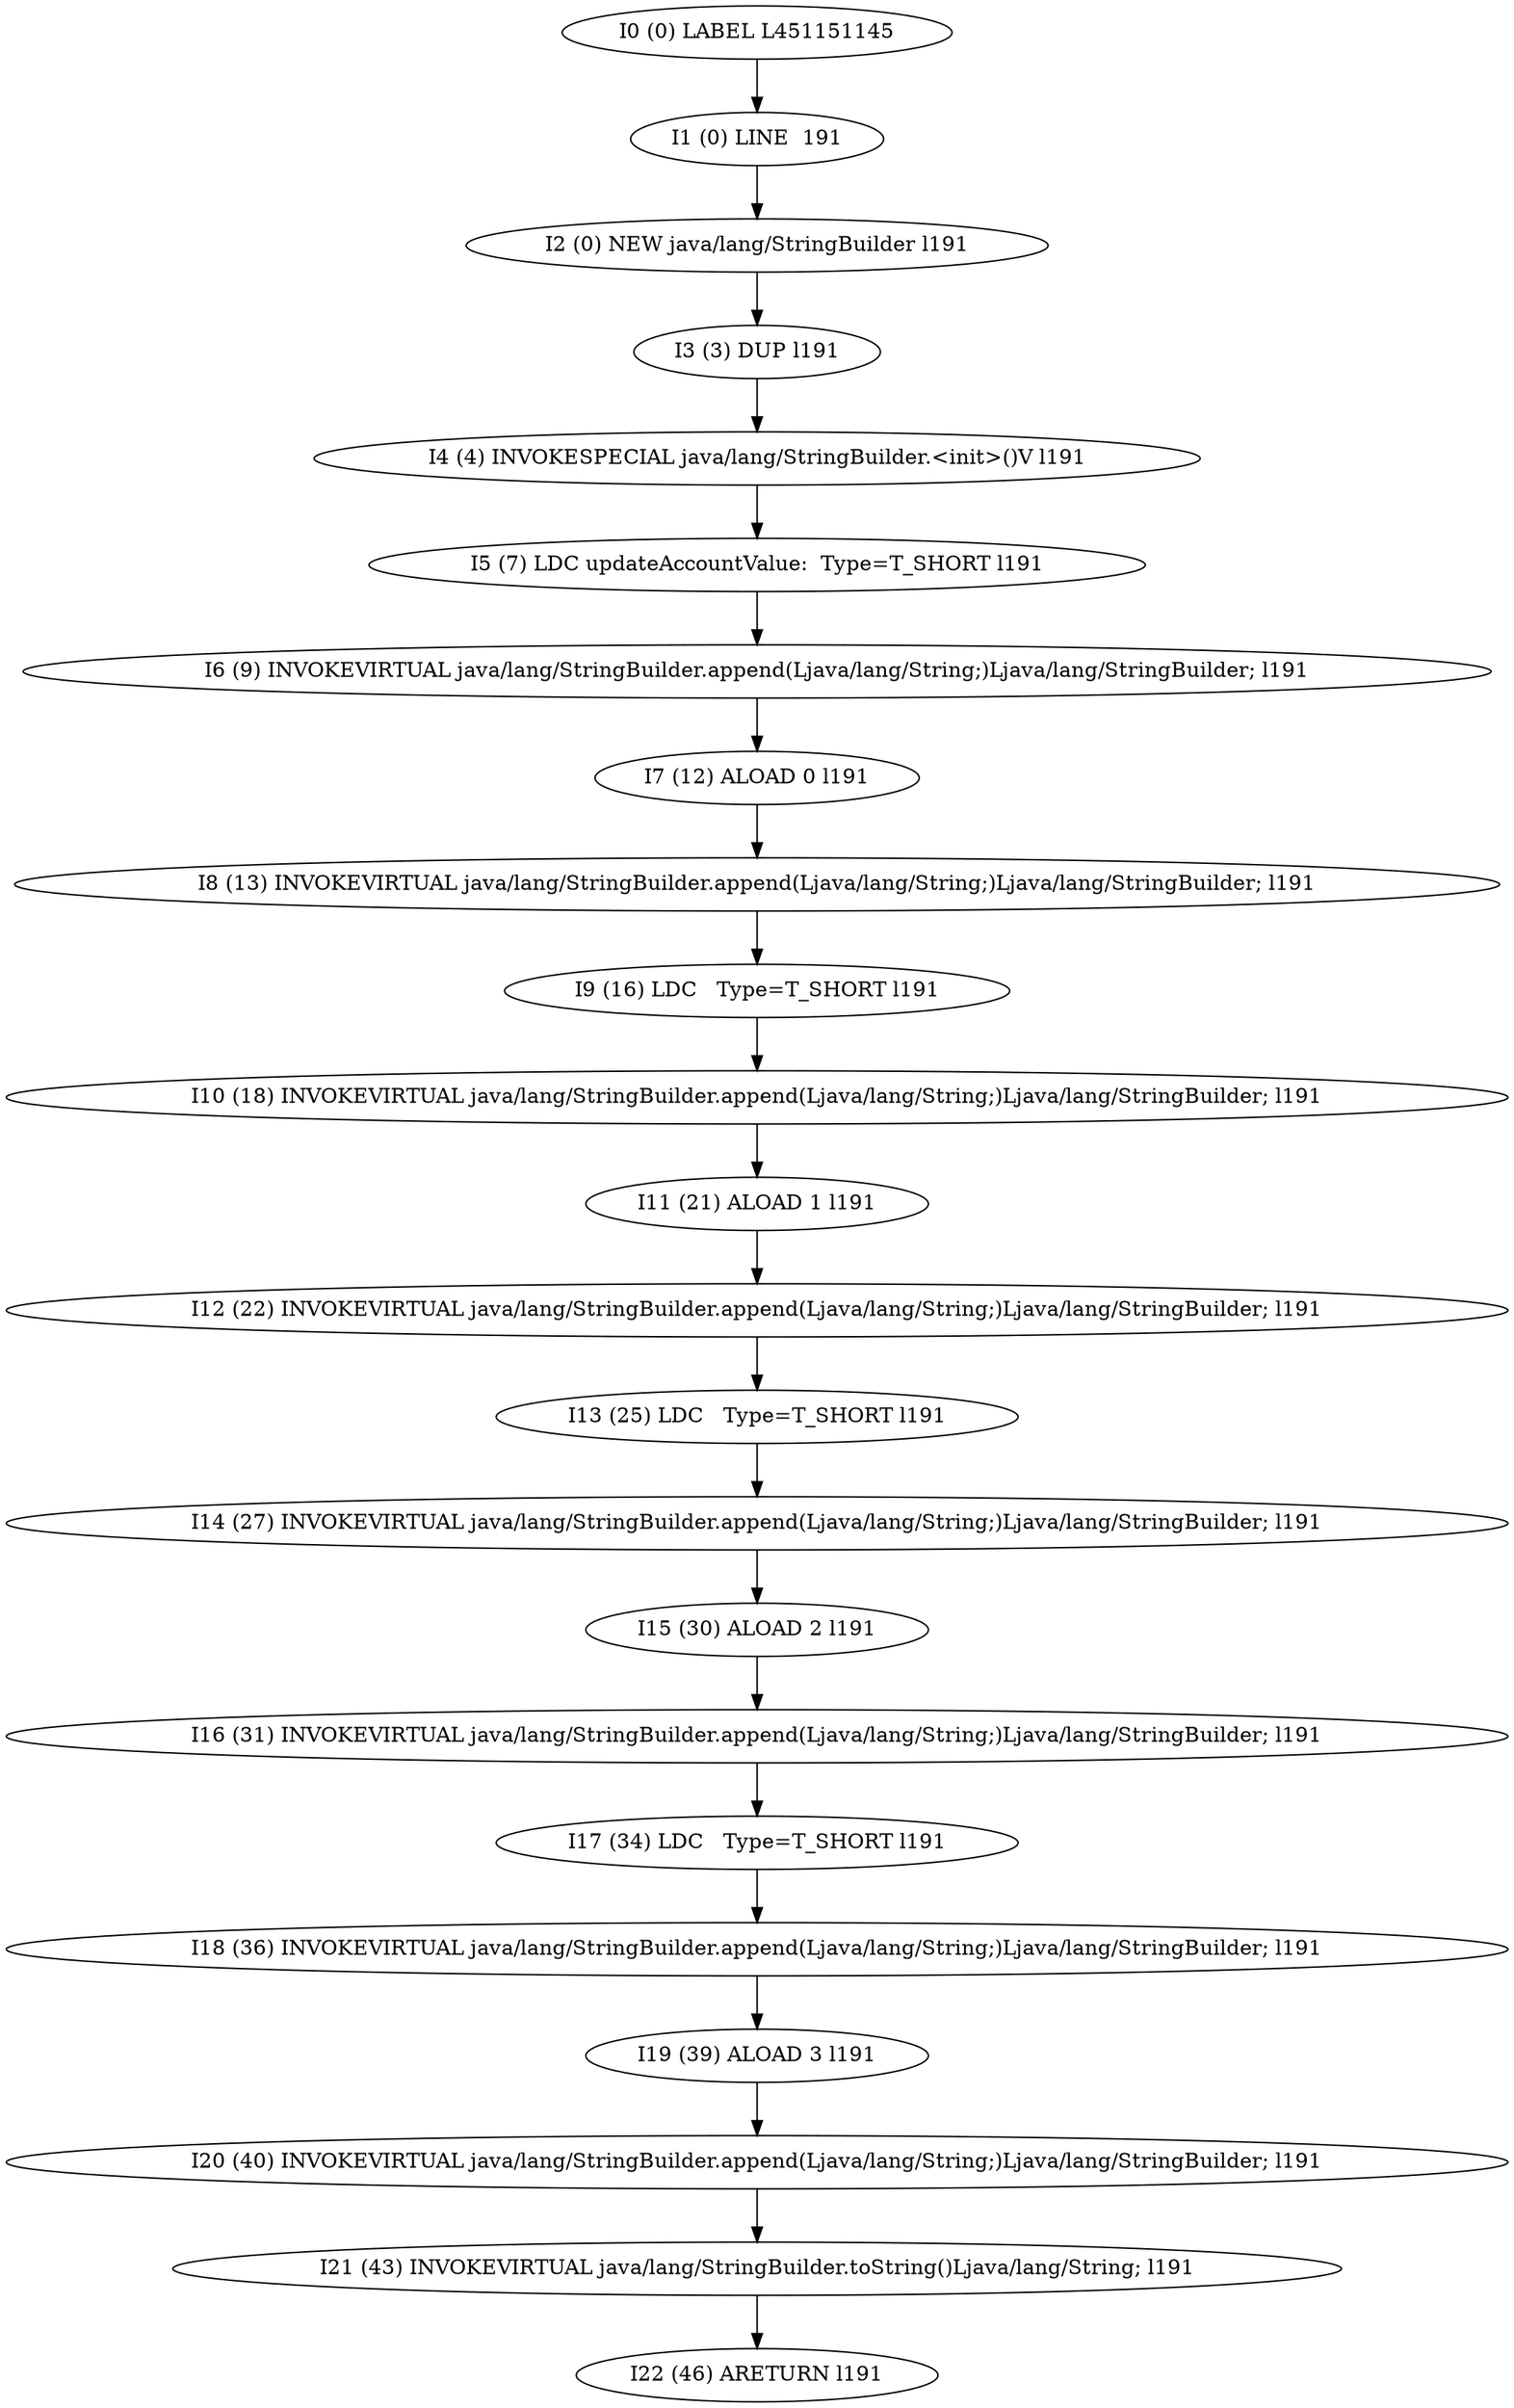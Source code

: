 digraph G {
  1 [ label="I0 (0) LABEL L451151145" ];
  2 [ label="I1 (0) LINE  191" ];
  3 [ label="I2 (0) NEW java/lang/StringBuilder l191" ];
  4 [ label="I3 (3) DUP l191" ];
  5 [ label="I4 (4) INVOKESPECIAL java/lang/StringBuilder.<init>()V l191" ];
  6 [ label="I5 (7) LDC updateAccountValue:  Type=T_SHORT l191" ];
  7 [ label="I6 (9) INVOKEVIRTUAL java/lang/StringBuilder.append(Ljava/lang/String;)Ljava/lang/StringBuilder; l191" ];
  8 [ label="I7 (12) ALOAD 0 l191" ];
  9 [ label="I8 (13) INVOKEVIRTUAL java/lang/StringBuilder.append(Ljava/lang/String;)Ljava/lang/StringBuilder; l191" ];
  10 [ label="I9 (16) LDC   Type=T_SHORT l191" ];
  11 [ label="I10 (18) INVOKEVIRTUAL java/lang/StringBuilder.append(Ljava/lang/String;)Ljava/lang/StringBuilder; l191" ];
  12 [ label="I11 (21) ALOAD 1 l191" ];
  13 [ label="I12 (22) INVOKEVIRTUAL java/lang/StringBuilder.append(Ljava/lang/String;)Ljava/lang/StringBuilder; l191" ];
  14 [ label="I13 (25) LDC   Type=T_SHORT l191" ];
  15 [ label="I14 (27) INVOKEVIRTUAL java/lang/StringBuilder.append(Ljava/lang/String;)Ljava/lang/StringBuilder; l191" ];
  16 [ label="I15 (30) ALOAD 2 l191" ];
  17 [ label="I16 (31) INVOKEVIRTUAL java/lang/StringBuilder.append(Ljava/lang/String;)Ljava/lang/StringBuilder; l191" ];
  18 [ label="I17 (34) LDC   Type=T_SHORT l191" ];
  19 [ label="I18 (36) INVOKEVIRTUAL java/lang/StringBuilder.append(Ljava/lang/String;)Ljava/lang/StringBuilder; l191" ];
  20 [ label="I19 (39) ALOAD 3 l191" ];
  21 [ label="I20 (40) INVOKEVIRTUAL java/lang/StringBuilder.append(Ljava/lang/String;)Ljava/lang/StringBuilder; l191" ];
  22 [ label="I21 (43) INVOKEVIRTUAL java/lang/StringBuilder.toString()Ljava/lang/String; l191" ];
  23 [ label="I22 (46) ARETURN l191" ];
  1 -> 2 [ label="" ];
  2 -> 3 [ label="" ];
  3 -> 4 [ label="" ];
  4 -> 5 [ label="" ];
  5 -> 6 [ label="" ];
  6 -> 7 [ label="" ];
  7 -> 8 [ label="" ];
  8 -> 9 [ label="" ];
  9 -> 10 [ label="" ];
  10 -> 11 [ label="" ];
  11 -> 12 [ label="" ];
  12 -> 13 [ label="" ];
  13 -> 14 [ label="" ];
  14 -> 15 [ label="" ];
  15 -> 16 [ label="" ];
  16 -> 17 [ label="" ];
  17 -> 18 [ label="" ];
  18 -> 19 [ label="" ];
  19 -> 20 [ label="" ];
  20 -> 21 [ label="" ];
  21 -> 22 [ label="" ];
  22 -> 23 [ label="" ];
}

